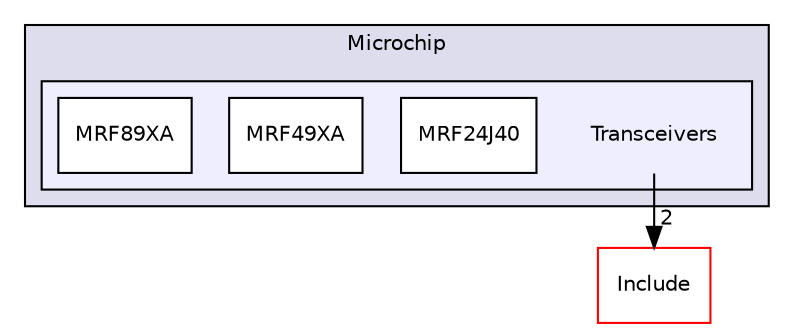 digraph "C:/Users/mainuser/Desktop/School/SeniorProject/EthKitTCP/Microchip/Transceivers" {
  compound=true
  node [ fontsize="10", fontname="Helvetica"];
  edge [ labelfontsize="10", labelfontname="Helvetica"];
  subgraph clusterdir_75a0e0ee32de9d5f6d78f757d89d8692 {
    graph [ bgcolor="#ddddee", pencolor="black", label="Microchip" fontname="Helvetica", fontsize="10", URL="dir_75a0e0ee32de9d5f6d78f757d89d8692.html"]
  subgraph clusterdir_f94704b0c700fae51da8cc6820210421 {
    graph [ bgcolor="#eeeeff", pencolor="black", label="" URL="dir_f94704b0c700fae51da8cc6820210421.html"];
    dir_f94704b0c700fae51da8cc6820210421 [shape=plaintext label="Transceivers"];
    dir_460221e5cd5d1765b49685af4ec32ddd [shape=box label="MRF24J40" color="black" fillcolor="white" style="filled" URL="dir_460221e5cd5d1765b49685af4ec32ddd.html"];
    dir_af3b8ba1a4674e4c9b337dbd01aaf5a1 [shape=box label="MRF49XA" color="black" fillcolor="white" style="filled" URL="dir_af3b8ba1a4674e4c9b337dbd01aaf5a1.html"];
    dir_1b7e209b394fd000ca82d798502155e7 [shape=box label="MRF89XA" color="black" fillcolor="white" style="filled" URL="dir_1b7e209b394fd000ca82d798502155e7.html"];
  }
  }
  dir_7ce300d8a919a620616ec6bc64c02d37 [shape=box label="Include" fillcolor="white" style="filled" color="red" URL="dir_7ce300d8a919a620616ec6bc64c02d37.html"];
  dir_f94704b0c700fae51da8cc6820210421->dir_7ce300d8a919a620616ec6bc64c02d37 [headlabel="2", labeldistance=1.5 headhref="dir_000072_000022.html"];
}
